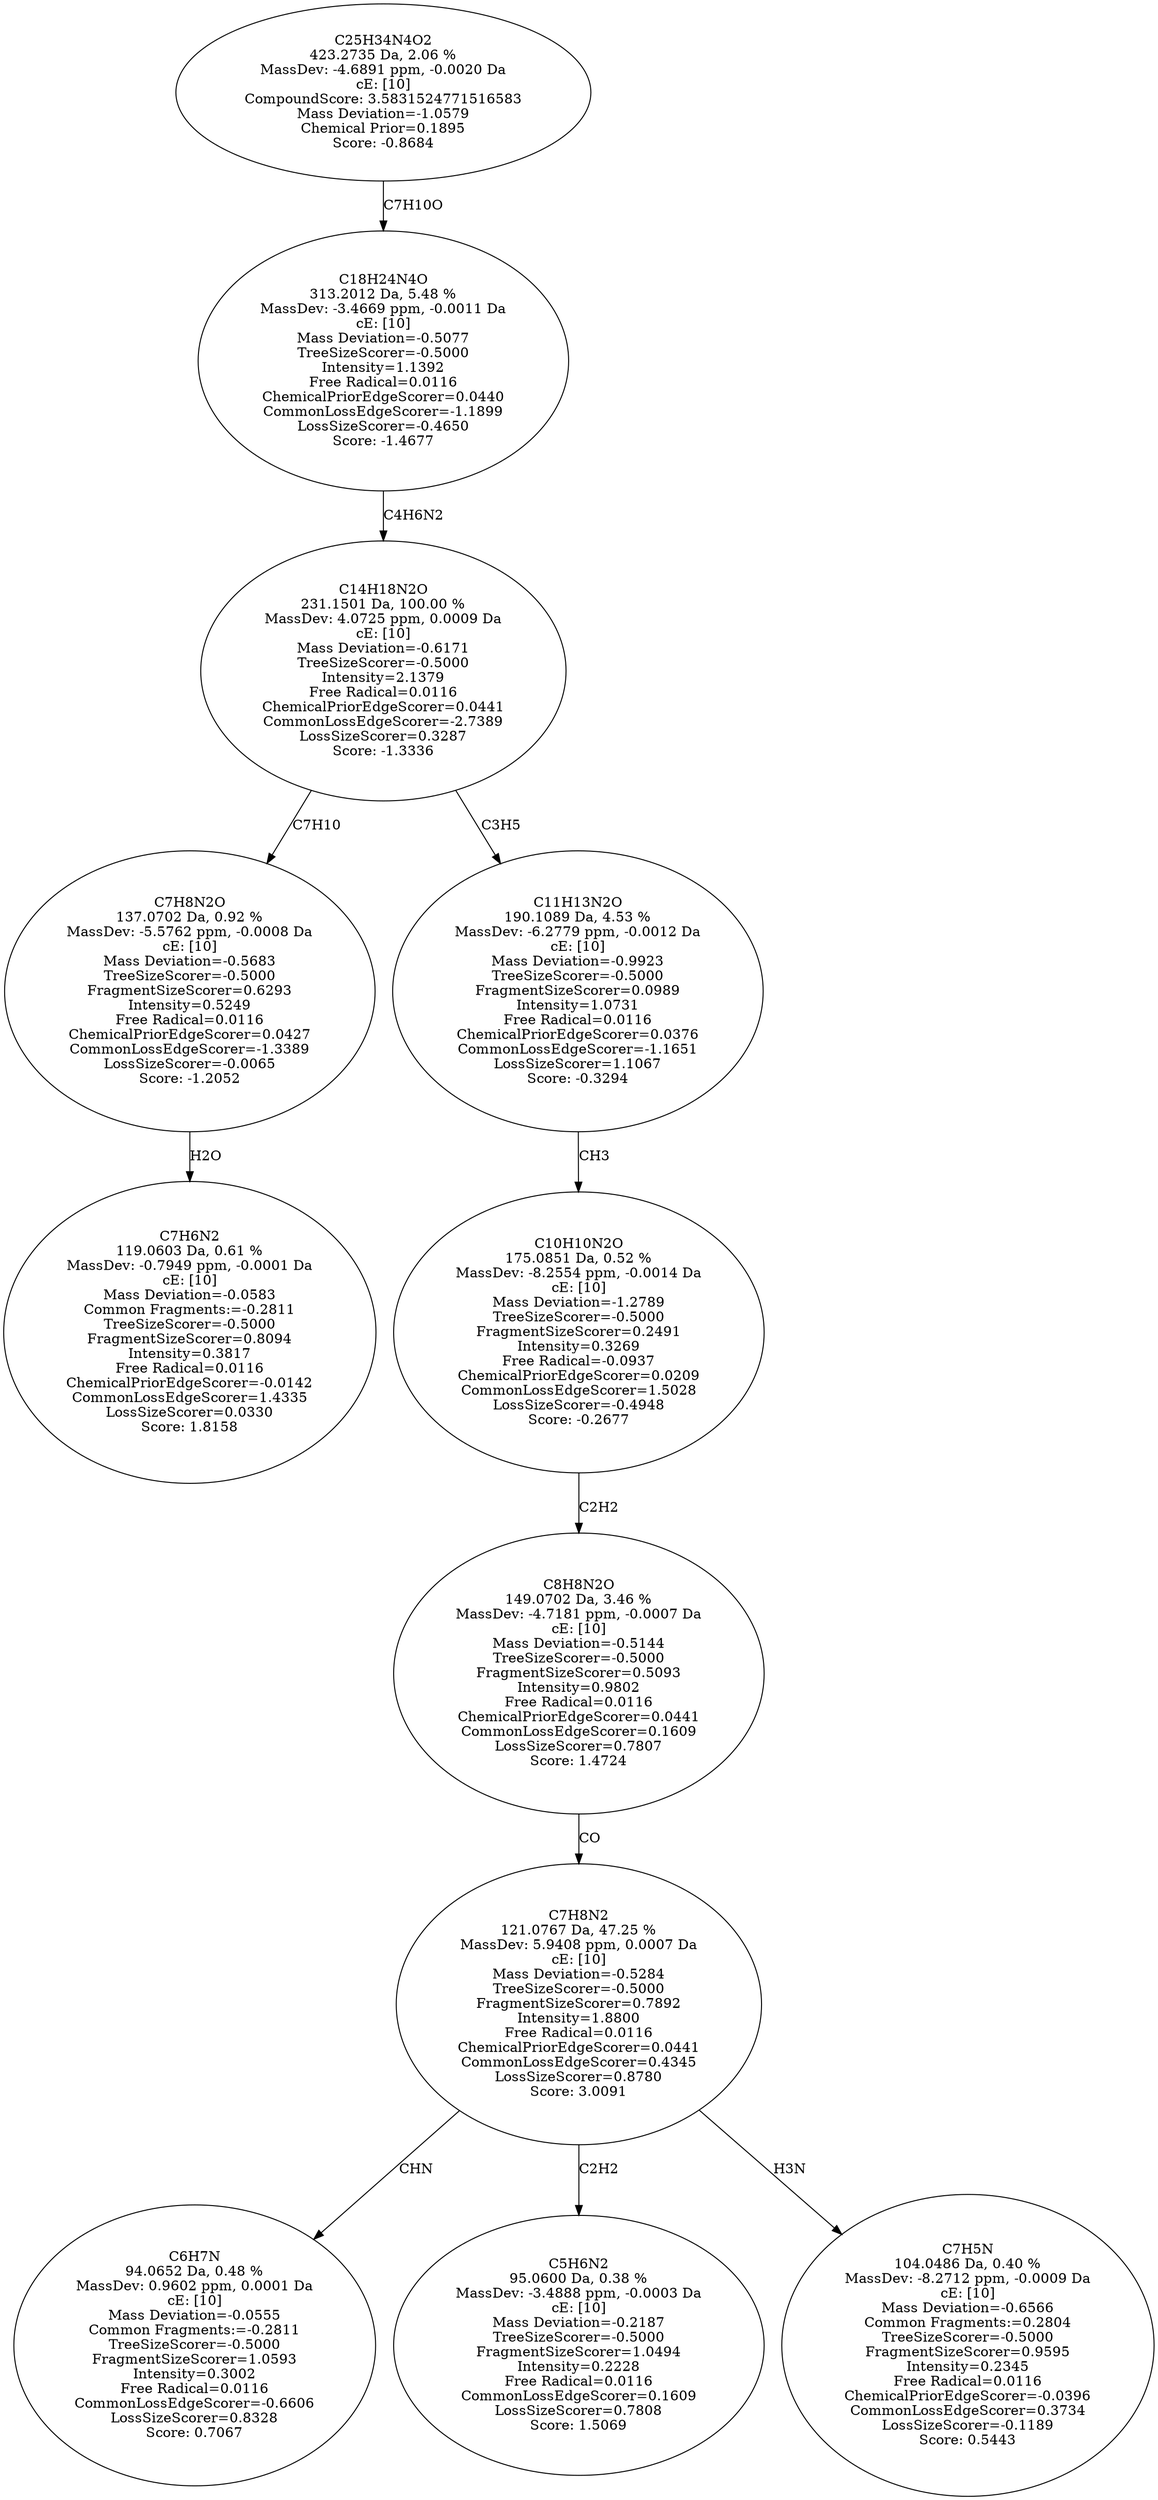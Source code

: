 strict digraph {
v1 [label="C7H6N2\n119.0603 Da, 0.61 %\nMassDev: -0.7949 ppm, -0.0001 Da\ncE: [10]\nMass Deviation=-0.0583\nCommon Fragments:=-0.2811\nTreeSizeScorer=-0.5000\nFragmentSizeScorer=0.8094\nIntensity=0.3817\nFree Radical=0.0116\nChemicalPriorEdgeScorer=-0.0142\nCommonLossEdgeScorer=1.4335\nLossSizeScorer=0.0330\nScore: 1.8158"];
v2 [label="C7H8N2O\n137.0702 Da, 0.92 %\nMassDev: -5.5762 ppm, -0.0008 Da\ncE: [10]\nMass Deviation=-0.5683\nTreeSizeScorer=-0.5000\nFragmentSizeScorer=0.6293\nIntensity=0.5249\nFree Radical=0.0116\nChemicalPriorEdgeScorer=0.0427\nCommonLossEdgeScorer=-1.3389\nLossSizeScorer=-0.0065\nScore: -1.2052"];
v3 [label="C6H7N\n94.0652 Da, 0.48 %\nMassDev: 0.9602 ppm, 0.0001 Da\ncE: [10]\nMass Deviation=-0.0555\nCommon Fragments:=-0.2811\nTreeSizeScorer=-0.5000\nFragmentSizeScorer=1.0593\nIntensity=0.3002\nFree Radical=0.0116\nCommonLossEdgeScorer=-0.6606\nLossSizeScorer=0.8328\nScore: 0.7067"];
v4 [label="C5H6N2\n95.0600 Da, 0.38 %\nMassDev: -3.4888 ppm, -0.0003 Da\ncE: [10]\nMass Deviation=-0.2187\nTreeSizeScorer=-0.5000\nFragmentSizeScorer=1.0494\nIntensity=0.2228\nFree Radical=0.0116\nCommonLossEdgeScorer=0.1609\nLossSizeScorer=0.7808\nScore: 1.5069"];
v5 [label="C7H5N\n104.0486 Da, 0.40 %\nMassDev: -8.2712 ppm, -0.0009 Da\ncE: [10]\nMass Deviation=-0.6566\nCommon Fragments:=0.2804\nTreeSizeScorer=-0.5000\nFragmentSizeScorer=0.9595\nIntensity=0.2345\nFree Radical=0.0116\nChemicalPriorEdgeScorer=-0.0396\nCommonLossEdgeScorer=0.3734\nLossSizeScorer=-0.1189\nScore: 0.5443"];
v6 [label="C7H8N2\n121.0767 Da, 47.25 %\nMassDev: 5.9408 ppm, 0.0007 Da\ncE: [10]\nMass Deviation=-0.5284\nTreeSizeScorer=-0.5000\nFragmentSizeScorer=0.7892\nIntensity=1.8800\nFree Radical=0.0116\nChemicalPriorEdgeScorer=0.0441\nCommonLossEdgeScorer=0.4345\nLossSizeScorer=0.8780\nScore: 3.0091"];
v7 [label="C8H8N2O\n149.0702 Da, 3.46 %\nMassDev: -4.7181 ppm, -0.0007 Da\ncE: [10]\nMass Deviation=-0.5144\nTreeSizeScorer=-0.5000\nFragmentSizeScorer=0.5093\nIntensity=0.9802\nFree Radical=0.0116\nChemicalPriorEdgeScorer=0.0441\nCommonLossEdgeScorer=0.1609\nLossSizeScorer=0.7807\nScore: 1.4724"];
v8 [label="C10H10N2O\n175.0851 Da, 0.52 %\nMassDev: -8.2554 ppm, -0.0014 Da\ncE: [10]\nMass Deviation=-1.2789\nTreeSizeScorer=-0.5000\nFragmentSizeScorer=0.2491\nIntensity=0.3269\nFree Radical=-0.0937\nChemicalPriorEdgeScorer=0.0209\nCommonLossEdgeScorer=1.5028\nLossSizeScorer=-0.4948\nScore: -0.2677"];
v9 [label="C11H13N2O\n190.1089 Da, 4.53 %\nMassDev: -6.2779 ppm, -0.0012 Da\ncE: [10]\nMass Deviation=-0.9923\nTreeSizeScorer=-0.5000\nFragmentSizeScorer=0.0989\nIntensity=1.0731\nFree Radical=0.0116\nChemicalPriorEdgeScorer=0.0376\nCommonLossEdgeScorer=-1.1651\nLossSizeScorer=1.1067\nScore: -0.3294"];
v10 [label="C14H18N2O\n231.1501 Da, 100.00 %\nMassDev: 4.0725 ppm, 0.0009 Da\ncE: [10]\nMass Deviation=-0.6171\nTreeSizeScorer=-0.5000\nIntensity=2.1379\nFree Radical=0.0116\nChemicalPriorEdgeScorer=0.0441\nCommonLossEdgeScorer=-2.7389\nLossSizeScorer=0.3287\nScore: -1.3336"];
v11 [label="C18H24N4O\n313.2012 Da, 5.48 %\nMassDev: -3.4669 ppm, -0.0011 Da\ncE: [10]\nMass Deviation=-0.5077\nTreeSizeScorer=-0.5000\nIntensity=1.1392\nFree Radical=0.0116\nChemicalPriorEdgeScorer=0.0440\nCommonLossEdgeScorer=-1.1899\nLossSizeScorer=-0.4650\nScore: -1.4677"];
v12 [label="C25H34N4O2\n423.2735 Da, 2.06 %\nMassDev: -4.6891 ppm, -0.0020 Da\ncE: [10]\nCompoundScore: 3.5831524771516583\nMass Deviation=-1.0579\nChemical Prior=0.1895\nScore: -0.8684"];
v2 -> v1 [label="H2O"];
v10 -> v2 [label="C7H10"];
v6 -> v3 [label="CHN"];
v6 -> v4 [label="C2H2"];
v6 -> v5 [label="H3N"];
v7 -> v6 [label="CO"];
v8 -> v7 [label="C2H2"];
v9 -> v8 [label="CH3"];
v10 -> v9 [label="C3H5"];
v11 -> v10 [label="C4H6N2"];
v12 -> v11 [label="C7H10O"];
}